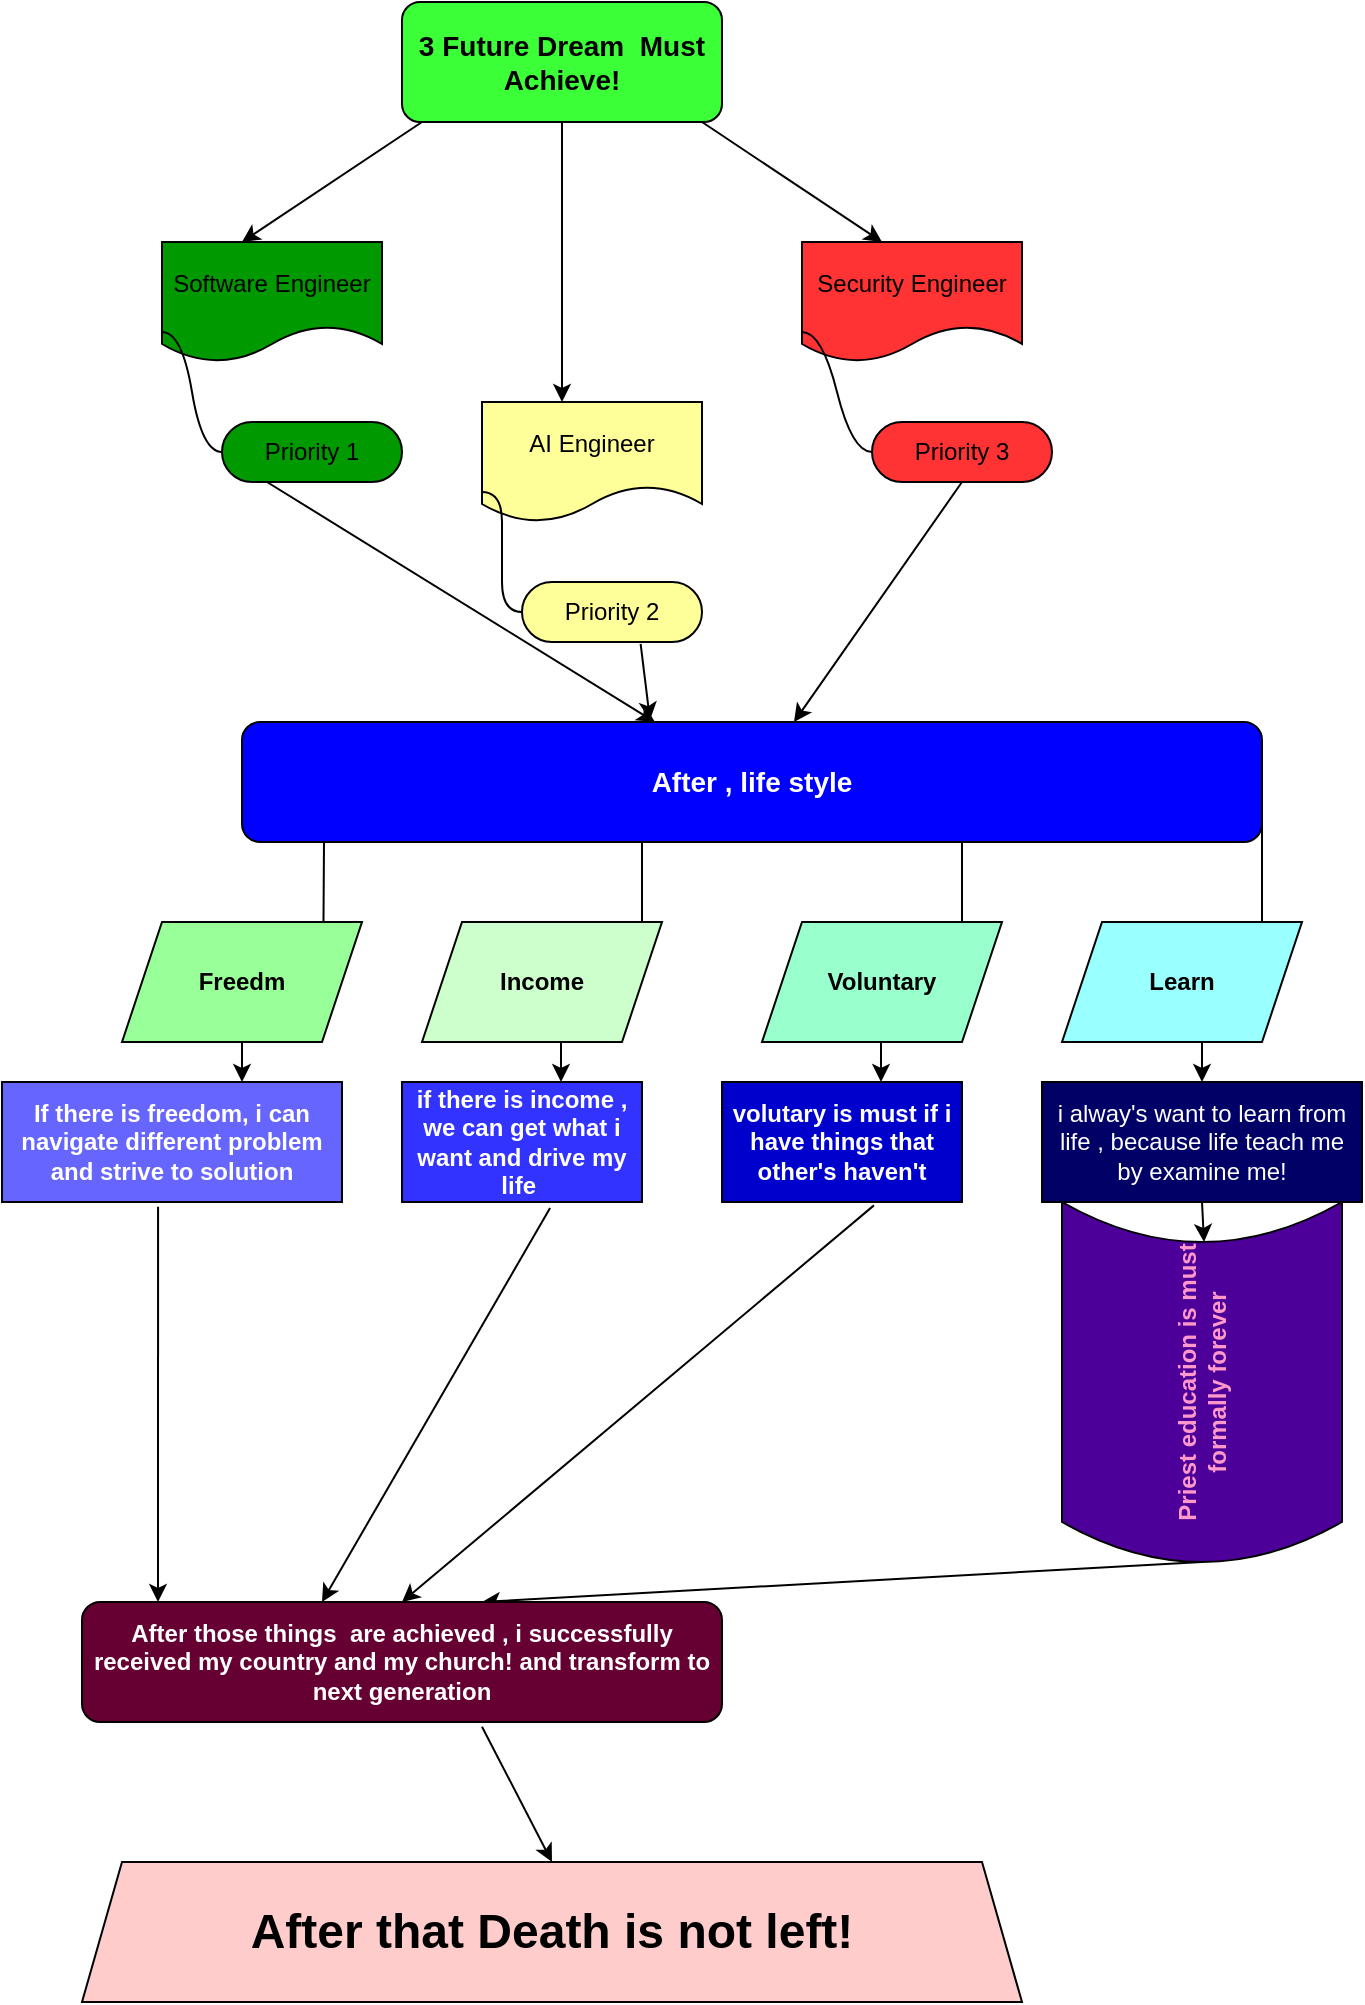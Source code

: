 <mxfile>
    <diagram id="Iak4a3exYGspxwCqsfJs" name="Page-1">
        <mxGraphModel dx="816" dy="342" grid="1" gridSize="10" guides="1" tooltips="1" connect="1" arrows="1" fold="1" page="1" pageScale="1" pageWidth="850" pageHeight="1100" math="0" shadow="0">
            <root>
                <mxCell id="0"/>
                <mxCell id="1" parent="0"/>
                <mxCell id="2" value="&lt;b&gt;&lt;font style=&quot;font-size: 14px;&quot;&gt;3 Future Dream&amp;nbsp; Must Achieve!&lt;/font&gt;&lt;/b&gt;" style="rounded=1;whiteSpace=wrap;html=1;fillColor=#3BFF37;" vertex="1" parent="1">
                    <mxGeometry x="320" y="40" width="160" height="60" as="geometry"/>
                </mxCell>
                <mxCell id="4" value="" style="endArrow=classic;html=1;" edge="1" parent="1">
                    <mxGeometry width="50" height="50" relative="1" as="geometry">
                        <mxPoint x="470" y="100" as="sourcePoint"/>
                        <mxPoint x="560" y="160" as="targetPoint"/>
                    </mxGeometry>
                </mxCell>
                <mxCell id="5" value="" style="endArrow=classic;html=1;" edge="1" parent="1">
                    <mxGeometry width="50" height="50" relative="1" as="geometry">
                        <mxPoint x="400" y="100" as="sourcePoint"/>
                        <mxPoint x="400" y="240" as="targetPoint"/>
                    </mxGeometry>
                </mxCell>
                <mxCell id="6" value="" style="endArrow=classic;html=1;" edge="1" parent="1">
                    <mxGeometry width="50" height="50" relative="1" as="geometry">
                        <mxPoint x="330" y="100" as="sourcePoint"/>
                        <mxPoint x="240" y="160" as="targetPoint"/>
                    </mxGeometry>
                </mxCell>
                <mxCell id="7" value="Software Engineer" style="shape=document;whiteSpace=wrap;html=1;boundedLbl=1;fillColor=#009900;" vertex="1" parent="1">
                    <mxGeometry x="200" y="160" width="110" height="60" as="geometry"/>
                </mxCell>
                <mxCell id="8" value="AI Engineer" style="shape=document;whiteSpace=wrap;html=1;boundedLbl=1;fillColor=#FFFF99;" vertex="1" parent="1">
                    <mxGeometry x="360" y="240" width="110" height="60" as="geometry"/>
                </mxCell>
                <mxCell id="9" value="Security Engineer" style="shape=document;whiteSpace=wrap;html=1;boundedLbl=1;fillColor=#FF3333;" vertex="1" parent="1">
                    <mxGeometry x="520" y="160" width="110" height="60" as="geometry"/>
                </mxCell>
                <mxCell id="14" value="Priority 1" style="whiteSpace=wrap;html=1;rounded=1;arcSize=50;align=center;verticalAlign=middle;strokeWidth=1;autosize=1;spacing=4;treeFolding=1;treeMoving=1;newEdgeStyle={&quot;edgeStyle&quot;:&quot;entityRelationEdgeStyle&quot;,&quot;startArrow&quot;:&quot;none&quot;,&quot;endArrow&quot;:&quot;none&quot;,&quot;segment&quot;:10,&quot;curved&quot;:1,&quot;sourcePerimeterSpacing&quot;:0,&quot;targetPerimeterSpacing&quot;:0};fillColor=#009900;" vertex="1" parent="1">
                    <mxGeometry x="230" y="250" width="90" height="30" as="geometry"/>
                </mxCell>
                <mxCell id="15" value="" style="edgeStyle=entityRelationEdgeStyle;startArrow=none;endArrow=none;segment=10;curved=1;sourcePerimeterSpacing=0;targetPerimeterSpacing=0;exitX=0;exitY=0.75;exitDx=0;exitDy=0;" edge="1" target="14" parent="1" source="7">
                    <mxGeometry relative="1" as="geometry">
                        <mxPoint x="200" y="220" as="sourcePoint"/>
                        <Array as="points">
                            <mxPoint x="210" y="220"/>
                        </Array>
                    </mxGeometry>
                </mxCell>
                <mxCell id="17" value="Priority 2" style="whiteSpace=wrap;html=1;rounded=1;arcSize=50;align=center;verticalAlign=middle;strokeWidth=1;autosize=1;spacing=4;treeFolding=1;treeMoving=1;newEdgeStyle={&quot;edgeStyle&quot;:&quot;entityRelationEdgeStyle&quot;,&quot;startArrow&quot;:&quot;none&quot;,&quot;endArrow&quot;:&quot;none&quot;,&quot;segment&quot;:10,&quot;curved&quot;:1,&quot;sourcePerimeterSpacing&quot;:0,&quot;targetPerimeterSpacing&quot;:0};fillColor=#FFFF99;" vertex="1" parent="1">
                    <mxGeometry x="380" y="330" width="90" height="30" as="geometry"/>
                </mxCell>
                <mxCell id="18" value="" style="edgeStyle=entityRelationEdgeStyle;startArrow=none;endArrow=none;segment=10;curved=1;sourcePerimeterSpacing=0;targetPerimeterSpacing=0;exitX=0;exitY=0.75;exitDx=0;exitDy=0;" edge="1" target="17" parent="1" source="8">
                    <mxGeometry relative="1" as="geometry">
                        <mxPoint x="360" y="293" as="sourcePoint"/>
                        <Array as="points">
                            <mxPoint x="370" y="290"/>
                        </Array>
                    </mxGeometry>
                </mxCell>
                <mxCell id="19" value="Priority 3" style="whiteSpace=wrap;html=1;rounded=1;arcSize=50;align=center;verticalAlign=middle;strokeWidth=1;autosize=1;spacing=4;treeFolding=1;treeMoving=1;newEdgeStyle={&quot;edgeStyle&quot;:&quot;entityRelationEdgeStyle&quot;,&quot;startArrow&quot;:&quot;none&quot;,&quot;endArrow&quot;:&quot;none&quot;,&quot;segment&quot;:10,&quot;curved&quot;:1,&quot;sourcePerimeterSpacing&quot;:0,&quot;targetPerimeterSpacing&quot;:0};fillColor=#FF3333;" vertex="1" parent="1">
                    <mxGeometry x="555" y="250" width="90" height="30" as="geometry"/>
                </mxCell>
                <mxCell id="20" value="" style="edgeStyle=entityRelationEdgeStyle;startArrow=none;endArrow=none;segment=10;curved=1;sourcePerimeterSpacing=0;targetPerimeterSpacing=0;exitX=0;exitY=0.75;exitDx=0;exitDy=0;" edge="1" target="19" parent="1" source="9">
                    <mxGeometry relative="1" as="geometry">
                        <mxPoint x="530" y="320" as="sourcePoint"/>
                    </mxGeometry>
                </mxCell>
                <mxCell id="21" value="" style="endArrow=classic;html=1;exitX=0.25;exitY=1;exitDx=0;exitDy=0;" edge="1" parent="1" source="14" target="24">
                    <mxGeometry width="50" height="50" relative="1" as="geometry">
                        <mxPoint x="420" y="440" as="sourcePoint"/>
                        <mxPoint x="440" y="440" as="targetPoint"/>
                    </mxGeometry>
                </mxCell>
                <mxCell id="22" value="" style="endArrow=classic;html=1;exitX=0.659;exitY=1.033;exitDx=0;exitDy=0;exitPerimeter=0;entryX=0.4;entryY=-0.017;entryDx=0;entryDy=0;entryPerimeter=0;" edge="1" parent="1" source="17" target="24">
                    <mxGeometry width="50" height="50" relative="1" as="geometry">
                        <mxPoint x="420" y="440" as="sourcePoint"/>
                        <mxPoint x="439" y="440" as="targetPoint"/>
                    </mxGeometry>
                </mxCell>
                <mxCell id="23" value="" style="endArrow=classic;html=1;exitX=0.5;exitY=1;exitDx=0;exitDy=0;" edge="1" parent="1" source="19" target="24">
                    <mxGeometry width="50" height="50" relative="1" as="geometry">
                        <mxPoint x="420" y="440" as="sourcePoint"/>
                        <mxPoint x="440" y="440" as="targetPoint"/>
                    </mxGeometry>
                </mxCell>
                <mxCell id="24" value="&lt;b&gt;&lt;font color=&quot;#ffffff&quot; style=&quot;font-size: 14px;&quot;&gt;After , life style&lt;/font&gt;&lt;/b&gt;" style="rounded=1;whiteSpace=wrap;html=1;fillColor=#0000FF;" vertex="1" parent="1">
                    <mxGeometry x="240" y="400" width="510" height="60" as="geometry"/>
                </mxCell>
                <mxCell id="25" value="" style="endArrow=classic;html=1;entryX=0.589;entryY=-0.05;entryDx=0;entryDy=0;entryPerimeter=0;" edge="1" parent="1">
                    <mxGeometry width="50" height="50" relative="1" as="geometry">
                        <mxPoint x="281" y="460" as="sourcePoint"/>
                        <mxPoint x="280.68" y="510" as="targetPoint"/>
                    </mxGeometry>
                </mxCell>
                <mxCell id="26" value="" style="endArrow=classic;html=1;" edge="1" parent="1">
                    <mxGeometry width="50" height="50" relative="1" as="geometry">
                        <mxPoint x="440" y="460" as="sourcePoint"/>
                        <mxPoint x="440" y="520" as="targetPoint"/>
                    </mxGeometry>
                </mxCell>
                <mxCell id="27" value="" style="endArrow=classic;html=1;" edge="1" parent="1">
                    <mxGeometry width="50" height="50" relative="1" as="geometry">
                        <mxPoint x="600" y="460" as="sourcePoint"/>
                        <mxPoint x="600" y="520" as="targetPoint"/>
                    </mxGeometry>
                </mxCell>
                <mxCell id="28" value="&lt;b&gt;Income&lt;/b&gt;" style="shape=parallelogram;perimeter=parallelogramPerimeter;whiteSpace=wrap;html=1;fixedSize=1;fillColor=#CCFFCC;" vertex="1" parent="1">
                    <mxGeometry x="330" y="500" width="120" height="60" as="geometry"/>
                </mxCell>
                <mxCell id="29" value="&lt;b&gt;Freedm&lt;/b&gt;" style="shape=parallelogram;perimeter=parallelogramPerimeter;whiteSpace=wrap;html=1;fixedSize=1;fillColor=#99FF99;" vertex="1" parent="1">
                    <mxGeometry x="180" y="500" width="120" height="60" as="geometry"/>
                </mxCell>
                <mxCell id="30" value="&lt;b&gt;Voluntary&lt;/b&gt;" style="shape=parallelogram;perimeter=parallelogramPerimeter;whiteSpace=wrap;html=1;fixedSize=1;fillColor=#99FFCC;" vertex="1" parent="1">
                    <mxGeometry x="500" y="500" width="120" height="60" as="geometry"/>
                </mxCell>
                <mxCell id="32" value="" style="endArrow=classic;html=1;entryX=1;entryY=0.5;entryDx=0;entryDy=0;" edge="1" parent="1">
                    <mxGeometry width="50" height="50" relative="1" as="geometry">
                        <mxPoint x="750" y="450" as="sourcePoint"/>
                        <mxPoint x="750" y="530" as="targetPoint"/>
                    </mxGeometry>
                </mxCell>
                <mxCell id="33" value="&lt;b&gt;Learn&lt;/b&gt;" style="shape=parallelogram;perimeter=parallelogramPerimeter;whiteSpace=wrap;html=1;fixedSize=1;fillColor=#99FFFF;" vertex="1" parent="1">
                    <mxGeometry x="650" y="500" width="120" height="60" as="geometry"/>
                </mxCell>
                <mxCell id="34" value="&lt;font color=&quot;#ffffff&quot;&gt;&lt;b&gt;If there is freedom, i can navigate different problem and strive to solution&lt;/b&gt;&lt;/font&gt;" style="rounded=0;whiteSpace=wrap;html=1;fillColor=#6666FF;" vertex="1" parent="1">
                    <mxGeometry x="120" y="580" width="170" height="60" as="geometry"/>
                </mxCell>
                <mxCell id="35" value="&lt;font color=&quot;#ffffff&quot;&gt;i alway&#39;s want to learn from life , because life teach me by examine me!&lt;/font&gt;" style="rounded=0;whiteSpace=wrap;html=1;fillColor=#000066;" vertex="1" parent="1">
                    <mxGeometry x="640" y="580" width="160" height="60" as="geometry"/>
                </mxCell>
                <mxCell id="37" value="&lt;font color=&quot;#ffffff&quot;&gt;&lt;b&gt;if there is income , we can get what i want and drive my life&amp;nbsp;&lt;/b&gt;&lt;/font&gt;" style="rounded=0;whiteSpace=wrap;html=1;fillColor=#3333FF;" vertex="1" parent="1">
                    <mxGeometry x="320" y="580" width="120" height="60" as="geometry"/>
                </mxCell>
                <mxCell id="38" value="" style="endArrow=classic;html=1;exitX=0.5;exitY=1;exitDx=0;exitDy=0;" edge="1" parent="1" source="29">
                    <mxGeometry width="50" height="50" relative="1" as="geometry">
                        <mxPoint x="520" y="670" as="sourcePoint"/>
                        <mxPoint x="240" y="580" as="targetPoint"/>
                    </mxGeometry>
                </mxCell>
                <mxCell id="42" value="" style="endArrow=classic;html=1;exitX=0.5;exitY=1;exitDx=0;exitDy=0;" edge="1" parent="1">
                    <mxGeometry width="50" height="50" relative="1" as="geometry">
                        <mxPoint x="559.5" y="560" as="sourcePoint"/>
                        <mxPoint x="559.5" y="580" as="targetPoint"/>
                    </mxGeometry>
                </mxCell>
                <mxCell id="43" value="" style="endArrow=classic;html=1;exitX=0.5;exitY=1;exitDx=0;exitDy=0;" edge="1" parent="1">
                    <mxGeometry width="50" height="50" relative="1" as="geometry">
                        <mxPoint x="399.5" y="560" as="sourcePoint"/>
                        <mxPoint x="399.5" y="580" as="targetPoint"/>
                    </mxGeometry>
                </mxCell>
                <mxCell id="45" value="" style="endArrow=classic;html=1;exitX=0.5;exitY=1;exitDx=0;exitDy=0;" edge="1" parent="1" source="36">
                    <mxGeometry width="50" height="50" relative="1" as="geometry">
                        <mxPoint x="569.5" y="570" as="sourcePoint"/>
                        <mxPoint x="569.5" y="590" as="targetPoint"/>
                    </mxGeometry>
                </mxCell>
                <mxCell id="36" value="&lt;font color=&quot;#ffffff&quot;&gt;&lt;b style=&quot;&quot;&gt;volutary is must if i have things that other&#39;s haven&#39;t&lt;/b&gt;&lt;/font&gt;" style="rounded=0;whiteSpace=wrap;html=1;fillColor=#0000CC;" vertex="1" parent="1">
                    <mxGeometry x="480" y="580" width="120" height="60" as="geometry"/>
                </mxCell>
                <mxCell id="48" value="" style="endArrow=classic;html=1;exitX=0.5;exitY=1;exitDx=0;exitDy=0;" edge="1" parent="1">
                    <mxGeometry width="50" height="50" relative="1" as="geometry">
                        <mxPoint x="720" y="560" as="sourcePoint"/>
                        <mxPoint x="720" y="580" as="targetPoint"/>
                    </mxGeometry>
                </mxCell>
                <mxCell id="49" value="&lt;b&gt;&lt;font color=&quot;#ff99cc&quot;&gt;Priest education is must formally forever&lt;/font&gt;&lt;/b&gt;" style="shape=dataStorage;whiteSpace=wrap;html=1;fixedSize=1;rotation=-90;fillColor=#4C0099;" vertex="1" parent="1">
                    <mxGeometry x="630" y="660" width="180" height="140" as="geometry"/>
                </mxCell>
                <mxCell id="50" value="" style="endArrow=classic;html=1;exitX=0.5;exitY=1;exitDx=0;exitDy=0;" edge="1" parent="1" source="35">
                    <mxGeometry width="50" height="50" relative="1" as="geometry">
                        <mxPoint x="490" y="690" as="sourcePoint"/>
                        <mxPoint x="721" y="660" as="targetPoint"/>
                    </mxGeometry>
                </mxCell>
                <mxCell id="51" value="" style="endArrow=classic;html=1;exitX=0.459;exitY=1.039;exitDx=0;exitDy=0;exitPerimeter=0;" edge="1" parent="1" source="34">
                    <mxGeometry width="50" height="50" relative="1" as="geometry">
                        <mxPoint x="450" y="790" as="sourcePoint"/>
                        <mxPoint x="198" y="840" as="targetPoint"/>
                    </mxGeometry>
                </mxCell>
                <mxCell id="52" value="" style="endArrow=classic;html=1;exitX=0.617;exitY=1.05;exitDx=0;exitDy=0;exitPerimeter=0;" edge="1" parent="1" source="37">
                    <mxGeometry width="50" height="50" relative="1" as="geometry">
                        <mxPoint x="208" y="652" as="sourcePoint"/>
                        <mxPoint x="280" y="840" as="targetPoint"/>
                    </mxGeometry>
                </mxCell>
                <mxCell id="53" value="" style="endArrow=classic;html=1;exitX=0.633;exitY=1.028;exitDx=0;exitDy=0;exitPerimeter=0;" edge="1" parent="1" source="36">
                    <mxGeometry width="50" height="50" relative="1" as="geometry">
                        <mxPoint x="218" y="662" as="sourcePoint"/>
                        <mxPoint x="320" y="840" as="targetPoint"/>
                    </mxGeometry>
                </mxCell>
                <mxCell id="54" value="" style="endArrow=classic;html=1;exitX=0;exitY=0.5;exitDx=0;exitDy=0;" edge="1" parent="1" source="49">
                    <mxGeometry width="50" height="50" relative="1" as="geometry">
                        <mxPoint x="228" y="672" as="sourcePoint"/>
                        <mxPoint x="360" y="840" as="targetPoint"/>
                    </mxGeometry>
                </mxCell>
                <mxCell id="55" value="&lt;b&gt;&lt;font color=&quot;#ffffff&quot;&gt;After those things&amp;nbsp; are achieved , i successfully received my country and my church! and transform to next generation&lt;/font&gt;&lt;/b&gt;" style="rounded=1;whiteSpace=wrap;html=1;fillColor=#660033;" vertex="1" parent="1">
                    <mxGeometry x="160" y="840" width="320" height="60" as="geometry"/>
                </mxCell>
                <mxCell id="57" value="" style="endArrow=classic;html=1;exitX=0.625;exitY=1.039;exitDx=0;exitDy=0;exitPerimeter=0;entryX=0.5;entryY=0;entryDx=0;entryDy=0;" edge="1" parent="1" source="55" target="58">
                    <mxGeometry width="50" height="50" relative="1" as="geometry">
                        <mxPoint x="420" y="1030" as="sourcePoint"/>
                        <mxPoint x="440" y="1000" as="targetPoint"/>
                    </mxGeometry>
                </mxCell>
                <mxCell id="58" value="&lt;b&gt;&lt;font style=&quot;font-size: 24px;&quot;&gt;After that Death is not left!&lt;/font&gt;&lt;/b&gt;" style="shape=trapezoid;perimeter=trapezoidPerimeter;whiteSpace=wrap;html=1;fixedSize=1;fillColor=#FFCCCC;" vertex="1" parent="1">
                    <mxGeometry x="160" y="970" width="470" height="70" as="geometry"/>
                </mxCell>
            </root>
        </mxGraphModel>
    </diagram>
</mxfile>